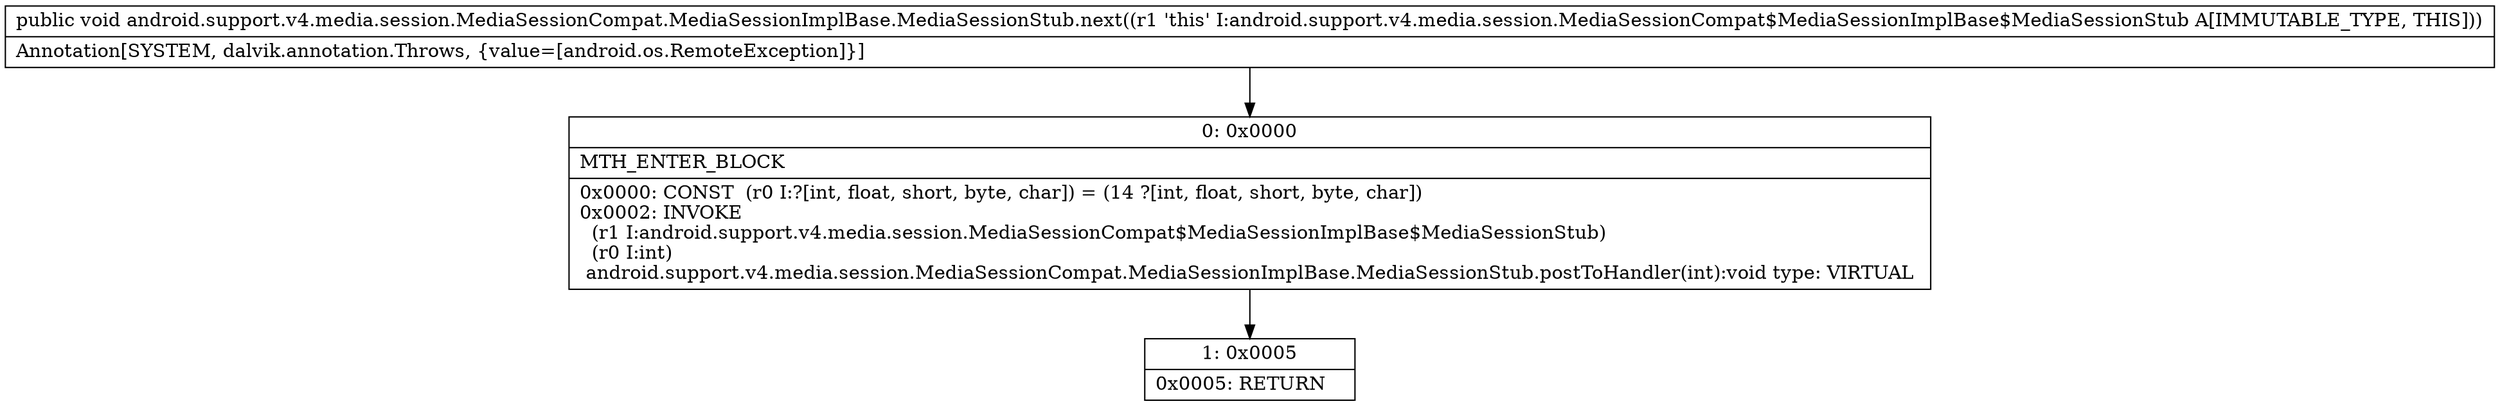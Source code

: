 digraph "CFG forandroid.support.v4.media.session.MediaSessionCompat.MediaSessionImplBase.MediaSessionStub.next()V" {
Node_0 [shape=record,label="{0\:\ 0x0000|MTH_ENTER_BLOCK\l|0x0000: CONST  (r0 I:?[int, float, short, byte, char]) = (14 ?[int, float, short, byte, char]) \l0x0002: INVOKE  \l  (r1 I:android.support.v4.media.session.MediaSessionCompat$MediaSessionImplBase$MediaSessionStub)\l  (r0 I:int)\l android.support.v4.media.session.MediaSessionCompat.MediaSessionImplBase.MediaSessionStub.postToHandler(int):void type: VIRTUAL \l}"];
Node_1 [shape=record,label="{1\:\ 0x0005|0x0005: RETURN   \l}"];
MethodNode[shape=record,label="{public void android.support.v4.media.session.MediaSessionCompat.MediaSessionImplBase.MediaSessionStub.next((r1 'this' I:android.support.v4.media.session.MediaSessionCompat$MediaSessionImplBase$MediaSessionStub A[IMMUTABLE_TYPE, THIS]))  | Annotation[SYSTEM, dalvik.annotation.Throws, \{value=[android.os.RemoteException]\}]\l}"];
MethodNode -> Node_0;
Node_0 -> Node_1;
}

